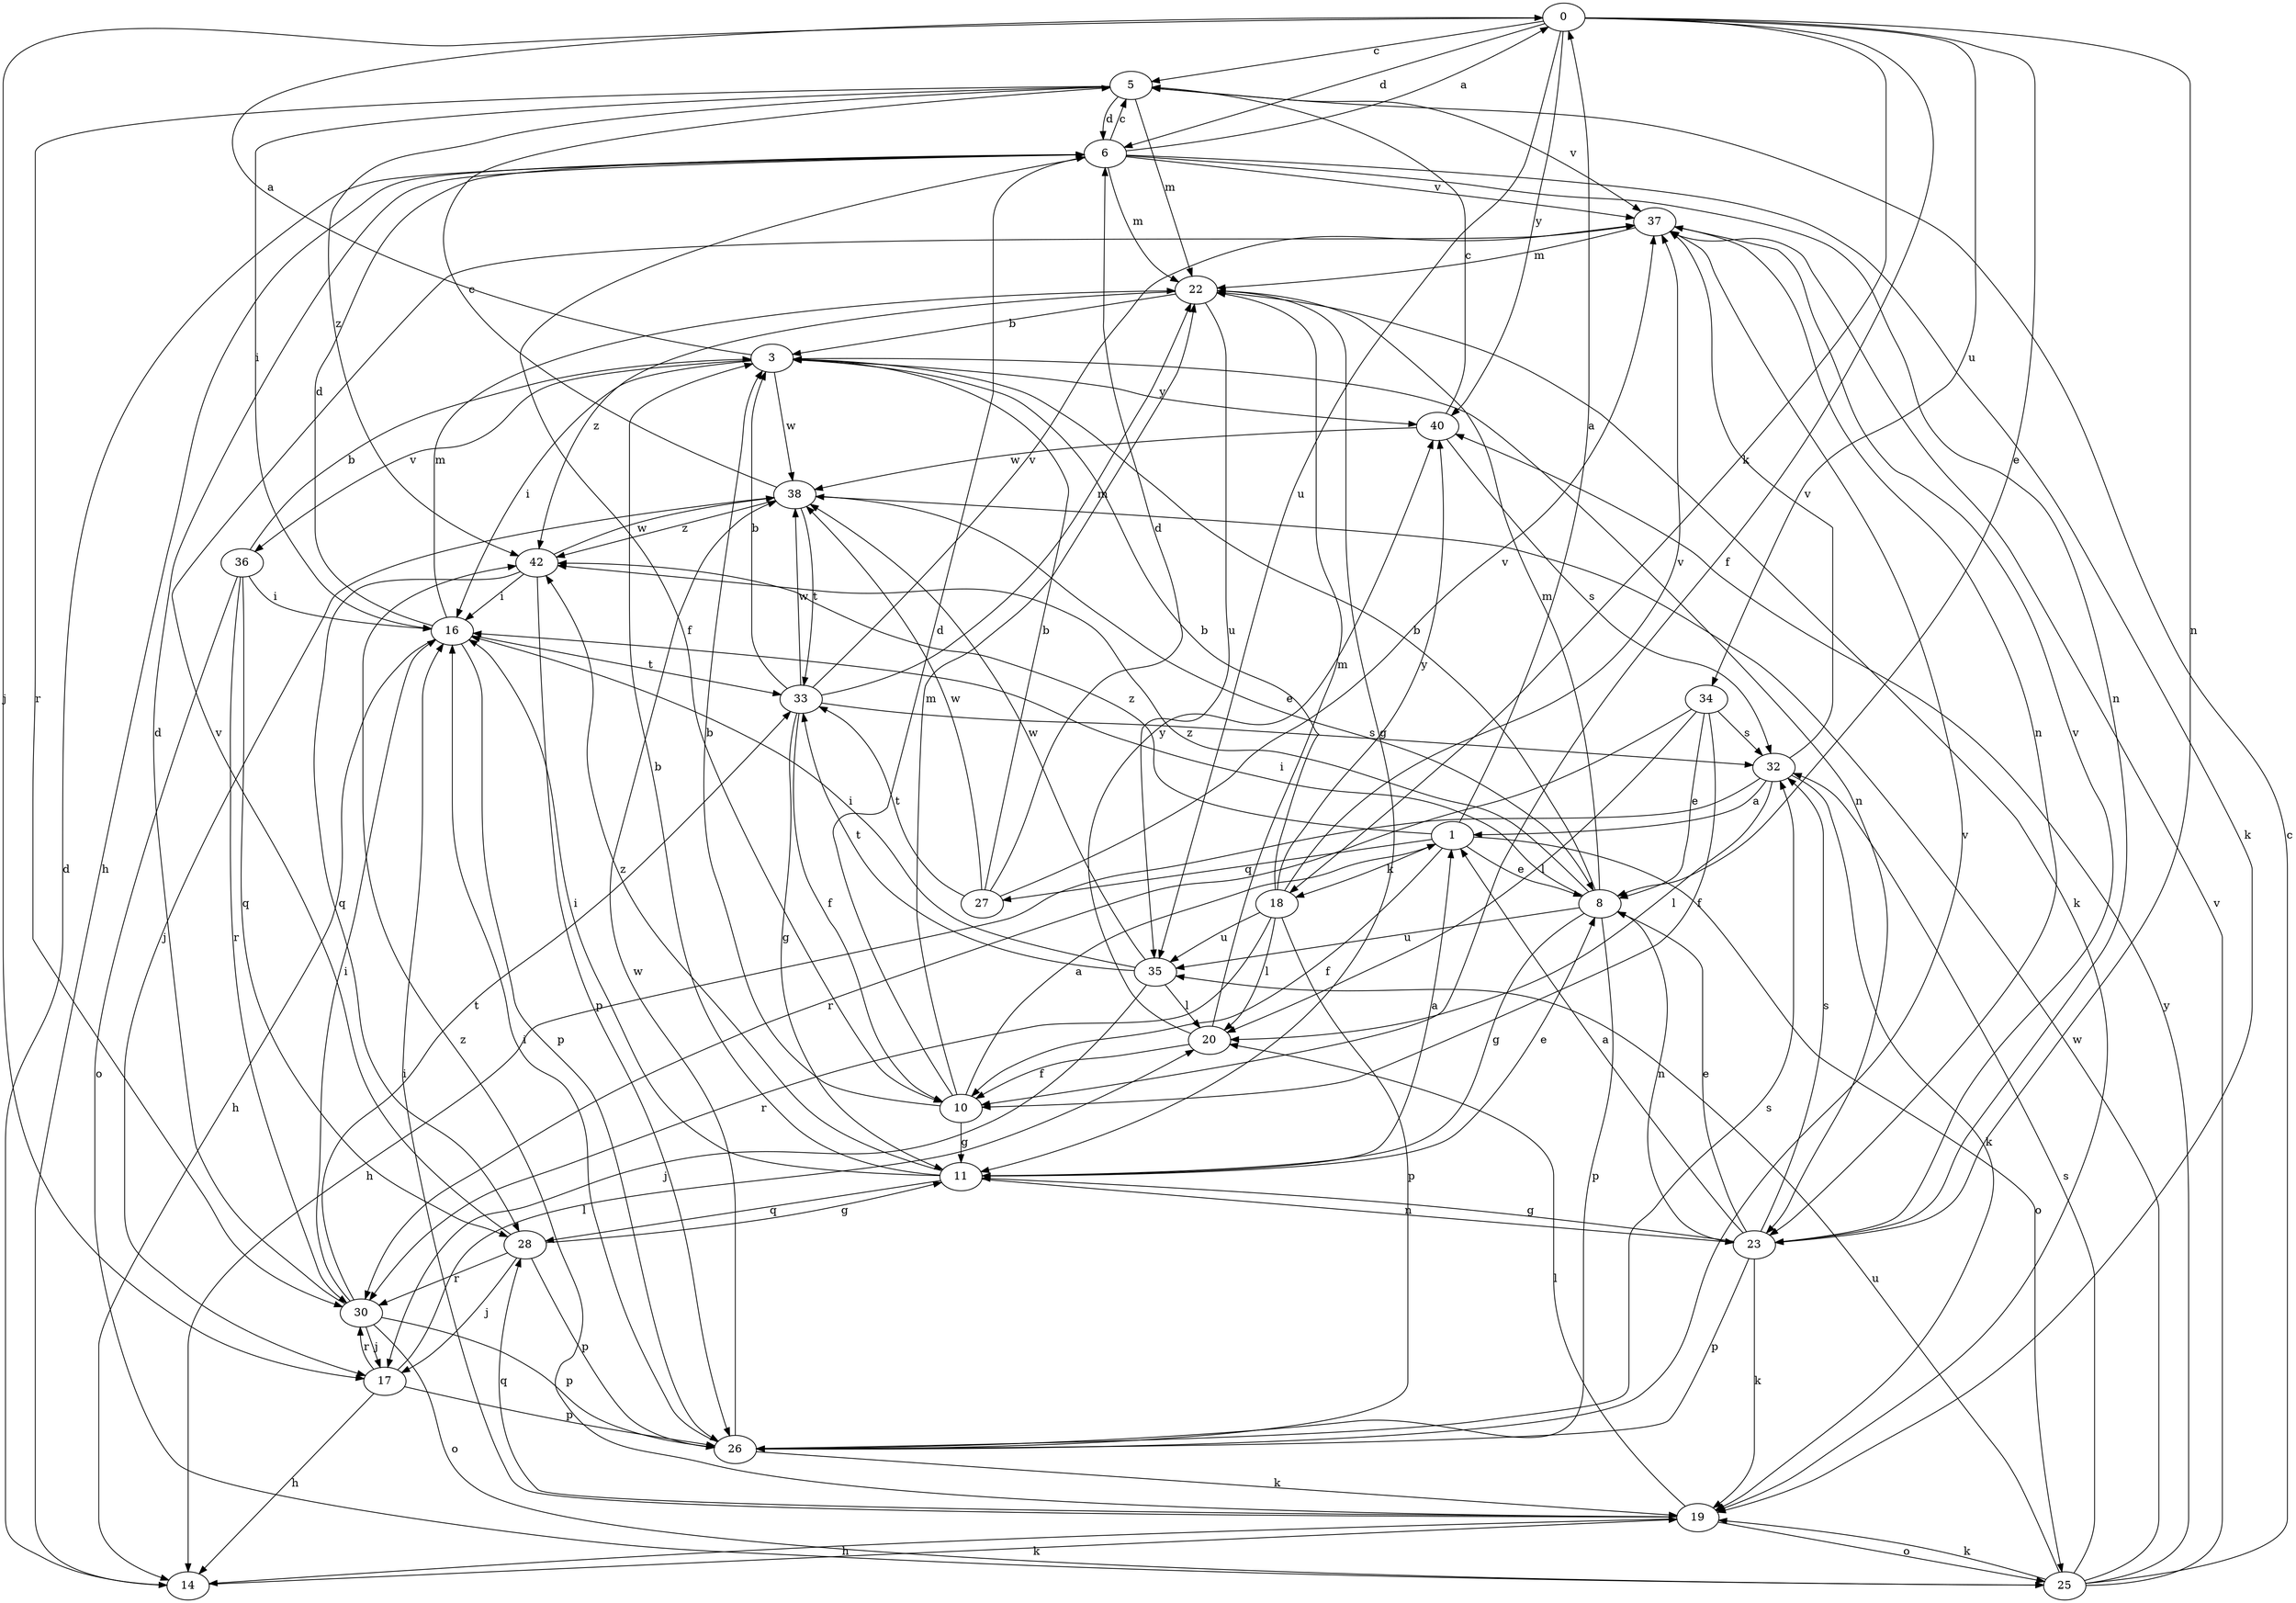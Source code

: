 strict digraph  {
0;
1;
3;
5;
6;
8;
10;
11;
14;
16;
17;
18;
19;
20;
22;
23;
25;
26;
27;
28;
30;
32;
33;
34;
35;
36;
37;
38;
40;
42;
0 -> 5  [label=c];
0 -> 6  [label=d];
0 -> 8  [label=e];
0 -> 10  [label=f];
0 -> 17  [label=j];
0 -> 18  [label=k];
0 -> 23  [label=n];
0 -> 34  [label=u];
0 -> 35  [label=u];
0 -> 40  [label=y];
1 -> 0  [label=a];
1 -> 8  [label=e];
1 -> 10  [label=f];
1 -> 18  [label=k];
1 -> 25  [label=o];
1 -> 27  [label=q];
1 -> 42  [label=z];
3 -> 0  [label=a];
3 -> 16  [label=i];
3 -> 23  [label=n];
3 -> 36  [label=v];
3 -> 38  [label=w];
3 -> 40  [label=y];
5 -> 6  [label=d];
5 -> 16  [label=i];
5 -> 22  [label=m];
5 -> 30  [label=r];
5 -> 37  [label=v];
5 -> 42  [label=z];
6 -> 0  [label=a];
6 -> 5  [label=c];
6 -> 10  [label=f];
6 -> 14  [label=h];
6 -> 19  [label=k];
6 -> 22  [label=m];
6 -> 23  [label=n];
6 -> 37  [label=v];
8 -> 3  [label=b];
8 -> 11  [label=g];
8 -> 16  [label=i];
8 -> 22  [label=m];
8 -> 23  [label=n];
8 -> 26  [label=p];
8 -> 35  [label=u];
8 -> 42  [label=z];
10 -> 1  [label=a];
10 -> 3  [label=b];
10 -> 6  [label=d];
10 -> 11  [label=g];
10 -> 22  [label=m];
11 -> 1  [label=a];
11 -> 3  [label=b];
11 -> 8  [label=e];
11 -> 16  [label=i];
11 -> 23  [label=n];
11 -> 28  [label=q];
11 -> 42  [label=z];
14 -> 6  [label=d];
14 -> 19  [label=k];
16 -> 6  [label=d];
16 -> 14  [label=h];
16 -> 22  [label=m];
16 -> 26  [label=p];
16 -> 33  [label=t];
17 -> 14  [label=h];
17 -> 20  [label=l];
17 -> 26  [label=p];
17 -> 30  [label=r];
18 -> 3  [label=b];
18 -> 20  [label=l];
18 -> 26  [label=p];
18 -> 30  [label=r];
18 -> 35  [label=u];
18 -> 37  [label=v];
18 -> 40  [label=y];
19 -> 14  [label=h];
19 -> 16  [label=i];
19 -> 20  [label=l];
19 -> 25  [label=o];
19 -> 28  [label=q];
19 -> 42  [label=z];
20 -> 10  [label=f];
20 -> 22  [label=m];
20 -> 40  [label=y];
22 -> 3  [label=b];
22 -> 11  [label=g];
22 -> 19  [label=k];
22 -> 35  [label=u];
22 -> 42  [label=z];
23 -> 1  [label=a];
23 -> 8  [label=e];
23 -> 11  [label=g];
23 -> 19  [label=k];
23 -> 26  [label=p];
23 -> 32  [label=s];
23 -> 37  [label=v];
25 -> 5  [label=c];
25 -> 19  [label=k];
25 -> 32  [label=s];
25 -> 35  [label=u];
25 -> 37  [label=v];
25 -> 38  [label=w];
25 -> 40  [label=y];
26 -> 16  [label=i];
26 -> 19  [label=k];
26 -> 32  [label=s];
26 -> 37  [label=v];
26 -> 38  [label=w];
27 -> 3  [label=b];
27 -> 6  [label=d];
27 -> 33  [label=t];
27 -> 37  [label=v];
27 -> 38  [label=w];
28 -> 11  [label=g];
28 -> 17  [label=j];
28 -> 26  [label=p];
28 -> 30  [label=r];
28 -> 37  [label=v];
30 -> 6  [label=d];
30 -> 16  [label=i];
30 -> 17  [label=j];
30 -> 25  [label=o];
30 -> 26  [label=p];
30 -> 33  [label=t];
32 -> 1  [label=a];
32 -> 14  [label=h];
32 -> 19  [label=k];
32 -> 20  [label=l];
32 -> 37  [label=v];
33 -> 3  [label=b];
33 -> 10  [label=f];
33 -> 11  [label=g];
33 -> 22  [label=m];
33 -> 32  [label=s];
33 -> 37  [label=v];
33 -> 38  [label=w];
34 -> 8  [label=e];
34 -> 10  [label=f];
34 -> 20  [label=l];
34 -> 30  [label=r];
34 -> 32  [label=s];
35 -> 16  [label=i];
35 -> 17  [label=j];
35 -> 20  [label=l];
35 -> 33  [label=t];
35 -> 38  [label=w];
36 -> 3  [label=b];
36 -> 16  [label=i];
36 -> 25  [label=o];
36 -> 28  [label=q];
36 -> 30  [label=r];
37 -> 22  [label=m];
37 -> 23  [label=n];
38 -> 5  [label=c];
38 -> 8  [label=e];
38 -> 17  [label=j];
38 -> 33  [label=t];
38 -> 42  [label=z];
40 -> 5  [label=c];
40 -> 32  [label=s];
40 -> 38  [label=w];
42 -> 16  [label=i];
42 -> 26  [label=p];
42 -> 28  [label=q];
42 -> 38  [label=w];
}
